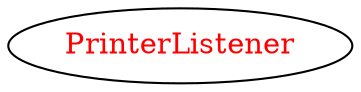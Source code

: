 digraph dependencyGraph {
 concentrate=true;
 ranksep="2.0";
 rankdir="LR"; 
 splines="ortho";
"PrinterListener" [fontcolor="red"];
}